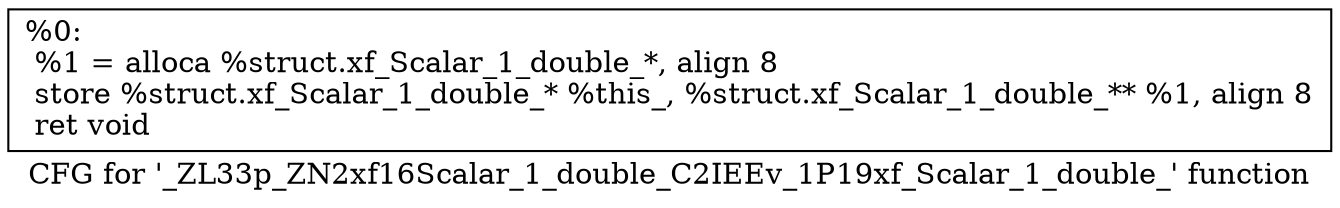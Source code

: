 digraph "CFG for '_ZL33p_ZN2xf16Scalar_1_double_C2IEEv_1P19xf_Scalar_1_double_' function" {
	label="CFG for '_ZL33p_ZN2xf16Scalar_1_double_C2IEEv_1P19xf_Scalar_1_double_' function";

	Node0x2445b30 [shape=record,label="{%0:\l  %1 = alloca %struct.xf_Scalar_1_double_*, align 8\l  store %struct.xf_Scalar_1_double_* %this_, %struct.xf_Scalar_1_double_** %1, align 8\l  ret void\l}"];
}
